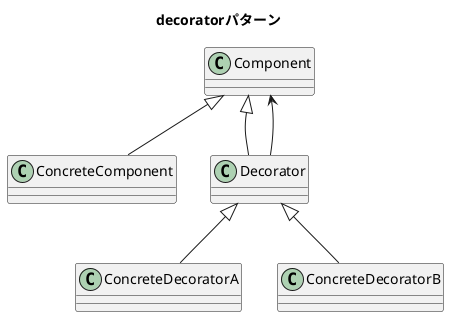 @startuml decorator_pattern
top to bottom direction
title decoratorパターン
Component <|-- ConcreteComponent
Component <|-- Decorator
Component <-- Decorator
Decorator <|-- ConcreteDecoratorA
Decorator <|-- ConcreteDecoratorB
@enduml

@startuml input_stream
top to bottom direction
title 機能拡張されたファイル読み込み（java.ioパッケージ）
InputStream <|-- FileInputStream
InputStream <|-- FilterInputStream
InputStream <-- FilterInputStream
FilterInputStream <|-- LineNumberInputStream
FilterInputStream <|-- BufferedInputStream
@enduml